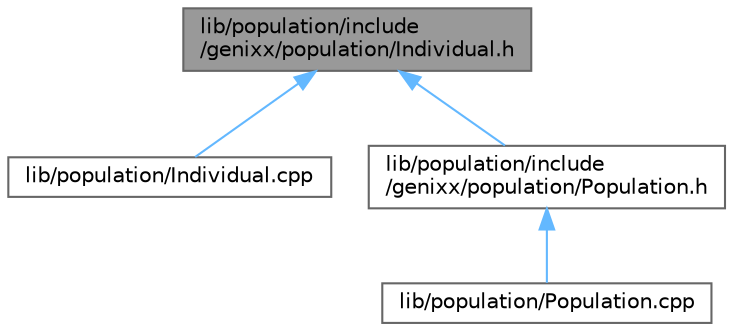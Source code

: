 digraph "lib/population/include/genixx/population/Individual.h"
{
 // LATEX_PDF_SIZE
  bgcolor="transparent";
  edge [fontname=Helvetica,fontsize=10,labelfontname=Helvetica,labelfontsize=10];
  node [fontname=Helvetica,fontsize=10,shape=box,height=0.2,width=0.4];
  Node1 [label="lib/population/include\l/genixx/population/Individual.h",height=0.2,width=0.4,color="gray40", fillcolor="grey60", style="filled", fontcolor="black",tooltip=" "];
  Node1 -> Node2 [dir="back",color="steelblue1",style="solid"];
  Node2 [label="lib/population/Individual.cpp",height=0.2,width=0.4,color="grey40", fillcolor="white", style="filled",URL="$Individual_8cpp.html",tooltip=" "];
  Node1 -> Node3 [dir="back",color="steelblue1",style="solid"];
  Node3 [label="lib/population/include\l/genixx/population/Population.h",height=0.2,width=0.4,color="grey40", fillcolor="white", style="filled",URL="$Population_8h.html",tooltip=" "];
  Node3 -> Node4 [dir="back",color="steelblue1",style="solid"];
  Node4 [label="lib/population/Population.cpp",height=0.2,width=0.4,color="grey40", fillcolor="white", style="filled",URL="$Population_8cpp.html",tooltip=" "];
}
